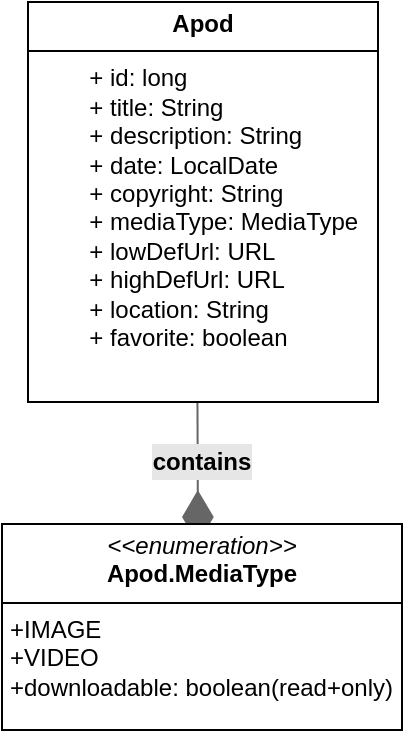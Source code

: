 <mxfile version="22.1.22" type="embed">
  <diagram name="Page-1" id="D8YLw2JKkamprfwO6281">
    <mxGraphModel dx="625" dy="440" grid="1" gridSize="10" guides="1" tooltips="1" connect="1" arrows="1" fold="1" page="1" pageScale="1" pageWidth="850" pageHeight="1100" math="0" shadow="0">
      <root>
        <mxCell id="0" />
        <mxCell id="1" parent="0" />
        <mxCell id="s4Fq_1wwbZmObaaWhSmk-6" value="" style="endArrow=diamondThin;endFill=1;endSize=24;html=1;rounded=0;fillColor=#f5f5f5;strokeColor=#666666;" parent="1" edge="1">
          <mxGeometry width="160" relative="1" as="geometry">
            <mxPoint x="422.69" y="280" as="sourcePoint" />
            <mxPoint x="423" y="361" as="targetPoint" />
          </mxGeometry>
        </mxCell>
        <mxCell id="s4Fq_1wwbZmObaaWhSmk-8" value="contains" style="whiteSpace=wrap;html=1;strokeColor=none;fillStyle=solid;fillColor=#E6E6E6;fontStyle=1;" parent="1" vertex="1">
          <mxGeometry x="400" y="311" width="50" height="18" as="geometry" />
        </mxCell>
        <mxCell id="s4Fq_1wwbZmObaaWhSmk-11" value="&lt;p style=&quot;margin: 4px 0px 0px; text-align: center;&quot;&gt;&lt;i&gt;&amp;lt;&amp;lt;enumeration&amp;gt;&amp;gt;&lt;/i&gt;&lt;br&gt;&lt;b&gt;Apod.MediaType&lt;/b&gt;&lt;/p&gt;&lt;hr style=&quot;border-style: solid;&quot; size=&quot;1&quot;&gt;&lt;p style=&quot;margin: 0px 0px 0px 4px;&quot;&gt;&lt;span style=&quot;background-color: transparent; color: light-dark(rgb(0, 0, 0), rgb(255, 255, 255));&quot;&gt;+IMAGE&lt;/span&gt;&lt;/p&gt;&lt;p style=&quot;margin: 0px 0px 0px 4px;&quot;&gt;+VIDEO&lt;/p&gt;&lt;p style=&quot;margin: 0px 0px 0px 4px;&quot;&gt;+downloadable: boolean(read+only)&lt;/p&gt;" style="verticalAlign=top;align=left;overflow=fill;html=1;whiteSpace=wrap;fillColor=#FFFFFF;" parent="1" vertex="1">
          <mxGeometry x="325" y="351" width="200" height="103" as="geometry" />
        </mxCell>
        <mxCell id="s4Fq_1wwbZmObaaWhSmk-16" value="&lt;p style=&quot;margin:0px;margin-top:4px;text-align:center;&quot;&gt;&lt;b&gt;Apod&lt;/b&gt;&lt;/p&gt;&lt;hr size=&quot;1&quot; style=&quot;border-style:solid;&quot;&gt;&lt;div style=&quot;height:2px;&quot;&gt;&lt;p style=&quot;margin: 0px 0px 0px 4px;&quot;&gt;&lt;span style=&quot;background-color: transparent; color: light-dark(rgb(0, 0, 0), rgb(255, 255, 255));&quot;&gt;&lt;span style=&quot;white-space: pre;&quot;&gt;&#x9;&lt;/span&gt;&lt;/span&gt;&lt;span style=&quot;background-color: transparent;&quot;&gt;+ id: long&lt;/span&gt;&lt;/p&gt;&lt;p style=&quot;margin: 0px 0px 0px 4px;&quot;&gt;&amp;nbsp; &amp;nbsp; &amp;nbsp; &amp;nbsp; + title: String&lt;/p&gt;&lt;p style=&quot;margin: 0px 0px 0px 4px;&quot;&gt;&amp;nbsp; &amp;nbsp; &amp;nbsp; &amp;nbsp; + description: String&lt;/p&gt;&lt;p style=&quot;margin: 0px 0px 0px 4px;&quot;&gt;&amp;nbsp; &amp;nbsp; &amp;nbsp; &amp;nbsp; + date: LocalDate&lt;/p&gt;&lt;p style=&quot;margin: 0px 0px 0px 4px;&quot;&gt;&amp;nbsp; &amp;nbsp; &amp;nbsp; &amp;nbsp; + copyright: String&lt;/p&gt;&lt;p style=&quot;margin: 0px 0px 0px 4px;&quot;&gt;&amp;nbsp; &amp;nbsp; &amp;nbsp; &amp;nbsp; + mediaType: MediaType&lt;/p&gt;&lt;p style=&quot;margin: 0px 0px 0px 4px;&quot;&gt;&amp;nbsp; &amp;nbsp; &amp;nbsp; &amp;nbsp; + lowDefUrl: URL&lt;/p&gt;&lt;p style=&quot;margin: 0px 0px 0px 4px;&quot;&gt;&amp;nbsp; &amp;nbsp; &amp;nbsp; &amp;nbsp; + highDefUrl: URL&lt;/p&gt;&lt;p style=&quot;margin: 0px 0px 0px 4px;&quot;&gt;&amp;nbsp; &amp;nbsp; &amp;nbsp; &amp;nbsp; + location: String&lt;/p&gt;&lt;p style=&quot;margin: 0px 0px 0px 4px;&quot;&gt;&amp;nbsp; &amp;nbsp; &amp;nbsp; &amp;nbsp; + favorite: boolean&lt;/p&gt;&lt;/div&gt;" style="verticalAlign=top;align=left;overflow=fill;html=1;whiteSpace=wrap;" parent="1" vertex="1">
          <mxGeometry x="338" y="90" width="175" height="200" as="geometry" />
        </mxCell>
      </root>
    </mxGraphModel>
  </diagram>
</mxfile>
